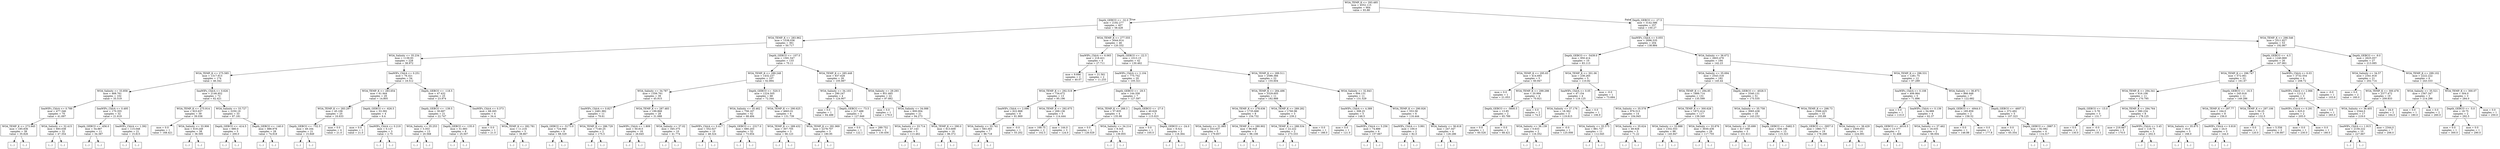 digraph Tree {
node [shape=box] ;
0 [label="WOA_TEMP_K <= 293.485\nmse = 4552.115\nsamples = 664\nvalue = 93.88"] ;
1 [label="Depth_GEBCO <= -32.0\nmse = 2182.277\nsamples = 407\nvalue = 58.428"] ;
0 -> 1 [labeldistance=2.5, labelangle=45, headlabel="True"] ;
2 [label="WOA_TEMP_K <= 283.962\nmse = 1538.036\nsamples = 361\nvalue = 50.717"] ;
1 -> 2 ;
3 [label="WOA_Salinity <= 35.234\nmse = 1139.93\nsamples = 228\nvalue = 38.972"] ;
2 -> 3 ;
4 [label="WOA_TEMP_K <= 275.585\nmse = 1317.913\nsamples = 174\nvalue = 46.342"] ;
3 -> 4 ;
5 [label="WOA_Salinity <= 33.858\nmse = 468.761\nsamples = 102\nvalue = 35.519"] ;
4 -> 5 ;
6 [label="SeaWIFs_ChlrA <= 0.789\nmse = 477.346\nsamples = 70\nvalue = 41.697"] ;
5 -> 6 ;
7 [label="WOA_TEMP_K <= 273.945\nmse = 185.836\nsamples = 38\nvalue = 35.826"] ;
6 -> 7 ;
8 [label="(...)"] ;
7 -> 8 ;
49 [label="(...)"] ;
7 -> 49 ;
62 [label="WOA_Salinity <= 32.415\nmse = 693.038\nsamples = 32\nvalue = 47.354"] ;
6 -> 62 ;
63 [label="(...)"] ;
62 -> 63 ;
64 [label="(...)"] ;
62 -> 64 ;
89 [label="SeaWIFs_ChlrA <= 0.495\nmse = 170.355\nsamples = 32\nvalue = 21.619"] ;
5 -> 89 ;
90 [label="Depth_GEBCO <= -456.0\nmse = 54.887\nsamples = 11\nvalue = 34.387"] ;
89 -> 90 ;
91 [label="(...)"] ;
90 -> 91 ;
110 [label="(...)"] ;
90 -> 110 ;
111 [label="SeaWIFs_ChlrA <= 1.392\nmse = 115.048\nsamples = 21\nvalue = 15.815"] ;
89 -> 111 ;
112 [label="(...)"] ;
111 -> 112 ;
143 [label="(...)"] ;
111 -> 143 ;
148 [label="SeaWIFs_ChlrA <= 0.626\nmse = 2146.952\nsamples = 72\nvalue = 62.421"] ;
4 -> 148 ;
149 [label="WOA_TEMP_K <= 275.914\nmse = 923.637\nsamples = 39\nvalue = 39.036"] ;
148 -> 149 ;
150 [label="mse = 0.0\nsamples = 1\nvalue = 168.421"] ;
149 -> 150 ;
151 [label="WOA_Salinity <= 33.906\nmse = 619.249\nsamples = 38\nvalue = 36.595"] ;
149 -> 151 ;
152 [label="(...)"] ;
151 -> 152 ;
179 [label="(...)"] ;
151 -> 179 ;
224 [label="WOA_Salinity <= 33.727\nmse = 2250.19\nsamples = 33\nvalue = 87.181"] ;
148 -> 224 ;
225 [label="Depth_GEBCO <= -414.5\nmse = 680.0\nsamples = 5\nvalue = 200.0"] ;
224 -> 225 ;
226 [label="(...)"] ;
225 -> 226 ;
227 [label="(...)"] ;
225 -> 227 ;
230 [label="Depth_GEBCO <= -140.0\nmse = 886.978\nsamples = 28\nvalue = 74.918"] ;
224 -> 230 ;
231 [label="(...)"] ;
230 -> 231 ;
242 [label="(...)"] ;
230 -> 242 ;
271 [label="SeaWIFs_ChlrA <= 0.251\nmse = 76.321\nsamples = 54\nvalue = 18.512"] ;
3 -> 271 ;
272 [label="WOA_TEMP_K <= 283.654\nmse = 61.944\nsamples = 29\nvalue = 14.805"] ;
271 -> 272 ;
273 [label="WOA_TEMP_K <= 283.297\nmse = 45.106\nsamples = 25\nvalue = 16.633"] ;
272 -> 273 ;
274 [label="Depth_GEBCO <= -752.5\nmse = 49.164\nsamples = 21\nvalue = 15.849"] ;
273 -> 274 ;
275 [label="(...)"] ;
274 -> 275 ;
278 [label="(...)"] ;
274 -> 278 ;
283 [label="mse = 0.0\nsamples = 4\nvalue = 21.0"] ;
273 -> 283 ;
284 [label="Depth_GEBCO <= -626.5\nmse = 53.392\nsamples = 4\nvalue = 6.4"] ;
272 -> 284 ;
285 [label="mse = 0.0\nsamples = 1\nvalue = 21.0"] ;
284 -> 285 ;
286 [label="SeaWIFs_ChlrA <= 0.219\nmse = 0.127\nsamples = 3\nvalue = 2.75"] ;
284 -> 286 ;
287 [label="(...)"] ;
286 -> 287 ;
288 [label="(...)"] ;
286 -> 288 ;
291 [label="Depth_GEBCO <= -118.5\nmse = 47.432\nsamples = 25\nvalue = 23.974"] ;
271 -> 291 ;
292 [label="Depth_GEBCO <= -139.5\nmse = 30.687\nsamples = 21\nvalue = 22.747"] ;
291 -> 292 ;
293 [label="WOA_Salinity <= 35.253\nmse = 3.353\nsamples = 13\nvalue = 20.568"] ;
292 -> 293 ;
294 [label="(...)"] ;
293 -> 294 ;
295 [label="(...)"] ;
293 -> 295 ;
296 [label="Depth_GEBCO <= -135.0\nmse = 51.683\nsamples = 8\nvalue = 25.507"] ;
292 -> 296 ;
297 [label="(...)"] ;
296 -> 297 ;
298 [label="(...)"] ;
296 -> 298 ;
305 [label="SeaWIFs_ChlrA <= 0.373\nmse = 68.265\nsamples = 4\nvalue = 34.4"] ;
291 -> 305 ;
306 [label="mse = 0.0\nsamples = 1\nvalue = 21.0"] ;
305 -> 306 ;
307 [label="WOA_TEMP_K <= 282.781\nmse = 11.216\nsamples = 3\nvalue = 38.867"] ;
305 -> 307 ;
308 [label="(...)"] ;
307 -> 308 ;
311 [label="(...)"] ;
307 -> 311 ;
312 [label="Depth_GEBCO <= -107.0\nmse = 1591.547\nsamples = 133\nvalue = 70.11"] ;
2 -> 312 ;
313 [label="WOA_TEMP_K <= 289.248\nmse = 1432.237\nsamples = 107\nvalue = 62.894"] ;
312 -> 313 ;
314 [label="WOA_Salinity <= 34.787\nmse = 1356.761\nsamples = 39\nvalue = 45.915"] ;
313 -> 314 ;
315 [label="SeaWIFs_ChlrA <= 0.827\nmse = 2481.982\nsamples = 11\nvalue = 79.61"] ;
314 -> 315 ;
316 [label="Depth_GEBCO <= -5173.0\nmse = 724.946\nsamples = 9\nvalue = 68.329"] ;
315 -> 316 ;
317 [label="(...)"] ;
316 -> 317 ;
324 [label="(...)"] ;
316 -> 324 ;
333 [label="WOA_TEMP_K <= 286.729\nmse = 7140.25\nsamples = 2\nvalue = 175.5"] ;
315 -> 333 ;
334 [label="(...)"] ;
333 -> 334 ;
335 [label="(...)"] ;
333 -> 335 ;
336 [label="WOA_TEMP_K <= 287.483\nmse = 199.868\nsamples = 28\nvalue = 31.688"] ;
314 -> 336 ;
337 [label="SeaWIFs_ChlrA <= 1.809\nmse = 50.813\nsamples = 18\nvalue = 26.645"] ;
336 -> 337 ;
338 [label="(...)"] ;
337 -> 338 ;
353 [label="(...)"] ;
337 -> 353 ;
358 [label="WOA_Salinity <= 37.02\nmse = 345.375\nsamples = 10\nvalue = 41.774"] ;
336 -> 358 ;
359 [label="(...)"] ;
358 -> 359 ;
376 [label="(...)"] ;
358 -> 376 ;
377 [label="Depth_GEBCO <= -520.5\nmse = 1224.505\nsamples = 68\nvalue = 72.344"] ;
313 -> 377 ;
378 [label="WOA_Salinity <= 35.462\nmse = 758.167\nsamples = 62\nvalue = 68.494"] ;
377 -> 378 ;
379 [label="SeaWIFs_ChlrA <= 0.417\nmse = 552.027\nsamples = 10\nvalue = 48.324"] ;
378 -> 379 ;
380 [label="(...)"] ;
379 -> 380 ;
391 [label="(...)"] ;
379 -> 391 ;
396 [label="Depth_GEBCO <= -2317.0\nmse = 680.203\nsamples = 52\nvalue = 73.654"] ;
378 -> 396 ;
397 [label="(...)"] ;
396 -> 397 ;
482 [label="(...)"] ;
396 -> 482 ;
483 [label="WOA_TEMP_K <= 290.625\nmse = 4663.01\nsamples = 6\nvalue = 131.739"] ;
377 -> 483 ;
484 [label="WOA_TEMP_K <= 289.432\nmse = 307.705\nsamples = 3\nvalue = 66.123"] ;
483 -> 484 ;
485 [label="(...)"] ;
484 -> 485 ;
486 [label="(...)"] ;
484 -> 486 ;
489 [label="WOA_TEMP_K <= 291.969\nmse = 2278.707\nsamples = 3\nvalue = 180.95"] ;
483 -> 489 ;
490 [label="(...)"] ;
489 -> 490 ;
491 [label="(...)"] ;
489 -> 491 ;
494 [label="WOA_TEMP_K <= 285.448\nmse = 837.628\nsamples = 26\nvalue = 105.987"] ;
312 -> 494 ;
495 [label="WOA_Salinity <= 34.103\nmse = 290.247\nsamples = 4\nvalue = 124.907"] ;
494 -> 495 ;
496 [label="mse = 0.0\nsamples = 1\nvalue = 94.488"] ;
495 -> 496 ;
497 [label="Depth_GEBCO <= -73.5\nmse = 217.488\nsamples = 3\nvalue = 127.949"] ;
495 -> 497 ;
498 [label="mse = 0.0\nsamples = 1\nvalue = 122.1"] ;
497 -> 498 ;
499 [label="mse = 289.752\nsamples = 2\nvalue = 130.456"] ;
497 -> 499 ;
500 [label="WOA_Salinity <= 29.293\nmse = 851.665\nsamples = 22\nvalue = 97.662"] ;
494 -> 500 ;
501 [label="mse = 0.0\nsamples = 1\nvalue = 179.0"] ;
500 -> 501 ;
502 [label="WOA_Salinity <= 34.088\nmse = 600.004\nsamples = 21\nvalue = 94.273"] ;
500 -> 502 ;
503 [label="WOA_Salinity <= 33.714\nmse = 47.143\nsamples = 5\nvalue = 113.462"] ;
502 -> 503 ;
504 [label="(...)"] ;
503 -> 504 ;
505 [label="(...)"] ;
503 -> 505 ;
512 [label="WOA_TEMP_K <= 290.0\nmse = 613.609\nsamples = 16\nvalue = 86.372"] ;
502 -> 512 ;
513 [label="(...)"] ;
512 -> 513 ;
534 [label="(...)"] ;
512 -> 534 ;
539 [label="WOA_TEMP_K <= 277.555\nmse = 3044.914\nsamples = 46\nvalue = 120.332"] ;
1 -> 539 ;
540 [label="SeaWIFs_ChlrA <= 6.065\nmse = 218.421\nsamples = 4\nvalue = 27.711"] ;
539 -> 540 ;
541 [label="mse = 9.696\nsamples = 2\nvalue = 40.07"] ;
540 -> 541 ;
542 [label="mse = 21.561\nsamples = 2\nvalue = 11.233"] ;
540 -> 542 ;
543 [label="Depth_GEBCO <= -22.5\nmse = 2313.15\nsamples = 42\nvalue = 130.462"] ;
539 -> 543 ;
544 [label="SeaWIFs_ChlrA <= 2.104\nmse = 775.752\nsamples = 20\nvalue = 105.321"] ;
543 -> 544 ;
545 [label="WOA_TEMP_K <= 292.519\nmse = 734.672\nsamples = 13\nvalue = 95.196"] ;
544 -> 545 ;
546 [label="SeaWIFs_ChlrA <= 2.096\nmse = 622.868\nsamples = 8\nvalue = 81.869"] ;
545 -> 546 ;
547 [label="WOA_Salinity <= 33.741\nmse = 583.303\nsamples = 7\nvalue = 86.718"] ;
546 -> 547 ;
548 [label="(...)"] ;
547 -> 548 ;
551 [label="(...)"] ;
547 -> 551 ;
556 [label="mse = -0.0\nsamples = 1\nvalue = 55.202"] ;
546 -> 556 ;
557 [label="WOA_TEMP_K <= 292.675\nmse = 269.136\nsamples = 5\nvalue = 114.444"] ;
545 -> 557 ;
558 [label="mse = 168.75\nsamples = 2\nvalue = 102.5"] ;
557 -> 558 ;
559 [label="mse = 144.0\nsamples = 3\nvalue = 124.0"] ;
557 -> 559 ;
560 [label="Depth_GEBCO <= -29.5\nmse = 144.358\nsamples = 7\nvalue = 127.597"] ;
544 -> 560 ;
561 [label="WOA_TEMP_K <= 288.3\nmse = 37.835\nsamples = 4\nvalue = 135.98"] ;
560 -> 561 ;
562 [label="mse = 0.0\nsamples = 1\nvalue = 128.029"] ;
561 -> 562 ;
563 [label="WOA_Salinity <= 34.214\nmse = 9.345\nsamples = 3\nvalue = 139.955"] ;
561 -> 563 ;
564 [label="(...)"] ;
563 -> 564 ;
567 [label="(...)"] ;
563 -> 567 ;
568 [label="Depth_GEBCO <= -27.0\nmse = 40.626\nsamples = 3\nvalue = 115.023"] ;
560 -> 568 ;
569 [label="mse = 0.0\nsamples = 1\nvalue = 105.0"] ;
568 -> 569 ;
570 [label="Depth_GEBCO <= -24.0\nmse = 9.521\nsamples = 2\nvalue = 118.364"] ;
568 -> 570 ;
571 [label="(...)"] ;
570 -> 571 ;
572 [label="(...)"] ;
570 -> 572 ;
573 [label="WOA_TEMP_K <= 289.511\nmse = 2586.366\nsamples = 22\nvalue = 155.604"] ;
543 -> 573 ;
574 [label="WOA_TEMP_K <= 284.496\nmse = 3329.605\nsamples = 11\nvalue = 182.888"] ;
573 -> 574 ;
575 [label="WOA_TEMP_K <= 278.636\nmse = 1735.668\nsamples = 8\nvalue = 154.732"] ;
574 -> 575 ;
576 [label="WOA_Salinity <= 31.885\nmse = 333.837\nsamples = 5\nvalue = 179.857"] ;
575 -> 576 ;
577 [label="(...)"] ;
576 -> 577 ;
582 [label="(...)"] ;
576 -> 582 ;
585 [label="WOA_TEMP_K <= 280.902\nmse = 96.848\nsamples = 3\nvalue = 96.108"] ;
575 -> 585 ;
586 [label="(...)"] ;
585 -> 586 ;
589 [label="(...)"] ;
585 -> 589 ;
590 [label="WOA_TEMP_K <= 289.282\nmse = 1760.96\nsamples = 3\nvalue = 239.2"] ;
574 -> 590 ;
591 [label="WOA_TEMP_K <= 288.534\nmse = 22.222\nsamples = 2\nvalue = 273.333"] ;
590 -> 591 ;
592 [label="(...)"] ;
591 -> 592 ;
593 [label="(...)"] ;
591 -> 593 ;
594 [label="mse = 0.0\nsamples = 1\nvalue = 188.0"] ;
590 -> 594 ;
595 [label="WOA_Salinity <= 32.843\nmse = 694.131\nsamples = 11\nvalue = 131.529"] ;
573 -> 595 ;
596 [label="SeaWIFs_ChlrA <= 4.389\nmse = 308.25\nsamples = 5\nvalue = 148.5"] ;
595 -> 596 ;
597 [label="mse = 0.0\nsamples = 1\nvalue = 121.0"] ;
596 -> 597 ;
598 [label="SeaWIFs_ChlrA <= 5.256\nmse = 74.889\nsamples = 4\nvalue = 157.667"] ;
596 -> 598 ;
599 [label="(...)"] ;
598 -> 599 ;
600 [label="(...)"] ;
598 -> 600 ;
603 [label="WOA_TEMP_K <= 290.926\nmse = 553.58\nsamples = 6\nvalue = 116.444"] ;
595 -> 603 ;
604 [label="SeaWIFs_ChlrA <= 3.991\nmse = 100.0\nsamples = 2\nvalue = 82.0"] ;
603 -> 604 ;
605 [label="(...)"] ;
604 -> 605 ;
606 [label="(...)"] ;
604 -> 606 ;
607 [label="WOA_Salinity <= 36.618\nmse = 247.347\nsamples = 4\nvalue = 126.286"] ;
603 -> 607 ;
608 [label="(...)"] ;
607 -> 608 ;
613 [label="(...)"] ;
607 -> 613 ;
614 [label="Depth_GEBCO <= -27.5\nmse = 3142.586\nsamples = 257\nvalue = 150.27"] ;
0 -> 614 [labeldistance=2.5, labelangle=-45, headlabel="False"] ;
615 [label="SeaWIFs_ChlrA <= 0.055\nmse = 2696.535\nsamples = 204\nvalue = 138.884"] ;
614 -> 615 ;
616 [label="Depth_GEBCO <= -5439.0\nmse = 950.414\nsamples = 10\nvalue = 83.113"] ;
615 -> 616 ;
617 [label="WOA_TEMP_K <= 295.65\nmse = 414.693\nsamples = 5\nvalue = 60.947"] ;
616 -> 617 ;
618 [label="mse = 0.0\nsamples = 1\nvalue = 21.053"] ;
617 -> 618 ;
619 [label="WOA_TEMP_K <= 299.298\nmse = 20.994\nsamples = 4\nvalue = 70.921"] ;
617 -> 619 ;
620 [label="Depth_GEBCO <= -5600.5\nmse = 13.85\nsamples = 2\nvalue = 65.789"] ;
619 -> 620 ;
621 [label="mse = 0.0\nsamples = 1\nvalue = 60.526"] ;
620 -> 621 ;
622 [label="mse = 0.0\nsamples = 1\nvalue = 68.421"] ;
620 -> 622 ;
623 [label="mse = 0.0\nsamples = 2\nvalue = 74.0"] ;
619 -> 623 ;
624 [label="WOA_TEMP_K <= 301.06\nmse = 238.265\nsamples = 5\nvalue = 110.82"] ;
616 -> 624 ;
625 [label="SeaWIFs_ChlrA <= 0.05\nmse = 47.154\nsamples = 4\nvalue = 116.125"] ;
624 -> 625 ;
626 [label="WOA_Salinity <= 37.176\nmse = 18.362\nsamples = 3\nvalue = 119.815"] ;
625 -> 626 ;
627 [label="WOA_Salinity <= 36.139\nmse = 0.633\nsamples = 2\nvalue = 116.352"] ;
626 -> 627 ;
628 [label="(...)"] ;
627 -> 628 ;
629 [label="(...)"] ;
627 -> 629 ;
630 [label="mse = -0.0\nsamples = 1\nvalue = 125.008"] ;
626 -> 630 ;
631 [label="mse = 0.0\nsamples = 1\nvalue = 106.9"] ;
625 -> 631 ;
632 [label="mse = -0.0\nsamples = 1\nvalue = 73.684"] ;
624 -> 632 ;
633 [label="WOA_Salinity <= 36.672\nmse = 2603.479\nsamples = 194\nvalue = 142.23"] ;
615 -> 633 ;
634 [label="WOA_Salinity <= 35.694\nmse = 2543.318\nsamples = 182\nvalue = 145.44"] ;
633 -> 634 ;
635 [label="WOA_TEMP_K <= 294.85\nmse = 1889.714\nsamples = 131\nvalue = 135.599"] ;
634 -> 635 ;
636 [label="WOA_Salinity <= 35.578\nmse = 976.513\nsamples = 14\nvalue = 104.945"] ;
635 -> 636 ;
637 [label="WOA_Salinity <= 35.575\nmse = 881.727\nsamples = 11\nvalue = 112.045"] ;
636 -> 637 ;
638 [label="(...)"] ;
637 -> 638 ;
653 [label="(...)"] ;
637 -> 653 ;
656 [label="WOA_Salinity <= 35.624\nmse = 49.928\nsamples = 3\nvalue = 71.22"] ;
636 -> 656 ;
657 [label="(...)"] ;
656 -> 657 ;
660 [label="(...)"] ;
656 -> 660 ;
661 [label="WOA_TEMP_K <= 300.628\nmse = 1872.414\nsamples = 117\nvalue = 139.349"] ;
635 -> 661 ;
662 [label="WOA_Salinity <= 33.888\nmse = 1332.553\nsamples = 88\nvalue = 145.947"] ;
661 -> 662 ;
663 [label="(...)"] ;
662 -> 663 ;
718 [label="(...)"] ;
662 -> 718 ;
803 [label="WOA_Salinity <= 33.876\nmse = 3030.436\nsamples = 29\nvalue = 117.755"] ;
661 -> 803 ;
804 [label="(...)"] ;
803 -> 804 ;
815 [label="(...)"] ;
803 -> 815 ;
860 [label="Depth_GEBCO <= -4028.5\nmse = 3340.131\nsamples = 51\nvalue = 175.535"] ;
634 -> 860 ;
861 [label="WOA_Salinity <= 35.758\nmse = 3065.438\nsamples = 18\nvalue = 143.232"] ;
860 -> 861 ;
862 [label="WOA_Salinity <= 35.699\nmse = 417.569\nsamples = 3\nvalue = 231.611"] ;
861 -> 862 ;
863 [label="(...)"] ;
862 -> 863 ;
864 [label="(...)"] ;
862 -> 864 ;
867 [label="Depth_GEBCO <= -5482.5\nmse = 656.108\nsamples = 15\nvalue = 115.323"] ;
861 -> 867 ;
868 [label="(...)"] ;
867 -> 868 ;
869 [label="(...)"] ;
867 -> 869 ;
896 [label="WOA_TEMP_K <= 298.73\nmse = 2566.425\nsamples = 33\nvalue = 193.89"] ;
860 -> 896 ;
897 [label="Depth_GEBCO <= -3957.0\nmse = 1983.717\nsamples = 19\nvalue = 178.268"] ;
896 -> 897 ;
898 [label="(...)"] ;
897 -> 898 ;
899 [label="(...)"] ;
897 -> 899 ;
920 [label="WOA_Salinity <= 36.429\nmse = 2309.053\nsamples = 14\nvalue = 224.091"] ;
896 -> 920 ;
921 [label="(...)"] ;
920 -> 921 ;
932 [label="(...)"] ;
920 -> 932 ;
935 [label="WOA_TEMP_K <= 296.531\nmse = 1281.75\nsamples = 12\nvalue = 97.289"] ;
633 -> 935 ;
936 [label="SeaWIFs_ChlrA <= 0.108\nmse = 406.964\nsamples = 5\nvalue = 71.896"] ;
935 -> 936 ;
937 [label="mse = 0.0\nsamples = 1\nvalue = 110.0"] ;
936 -> 937 ;
938 [label="SeaWIFs_ChlrA <= 0.139\nmse = 54.989\nsamples = 4\nvalue = 62.37"] ;
936 -> 938 ;
939 [label="Depth_GEBCO <= -4016.5\nmse = 13.377\nsamples = 2\nvalue = 51.468"] ;
938 -> 939 ;
940 [label="(...)"] ;
939 -> 940 ;
941 [label="(...)"] ;
939 -> 941 ;
942 [label="WOA_Salinity <= 37.462\nmse = 16.035\nsamples = 2\nvalue = 66.004"] ;
938 -> 942 ;
943 [label="(...)"] ;
942 -> 943 ;
944 [label="(...)"] ;
942 -> 944 ;
945 [label="WOA_Salinity <= 36.873\nmse = 866.948\nsamples = 7\nvalue = 122.682"] ;
935 -> 945 ;
946 [label="Depth_GEBCO <= -4944.0\nmse = 185.859\nsamples = 2\nvalue = 158.52"] ;
945 -> 946 ;
947 [label="mse = 0.0\nsamples = 1\nvalue = 148.88"] ;
946 -> 947 ;
948 [label="mse = 0.0\nsamples = 1\nvalue = 177.8"] ;
946 -> 948 ;
949 [label="Depth_GEBCO <= -4607.5\nmse = 372.492\nsamples = 5\nvalue = 107.323"] ;
945 -> 949 ;
950 [label="mse = 0.0\nsamples = 1\nvalue = 65.354"] ;
949 -> 950 ;
951 [label="Depth_GEBCO <= -3987.5\nmse = 92.082\nsamples = 4\nvalue = 114.317"] ;
949 -> 951 ;
952 [label="(...)"] ;
951 -> 952 ;
955 [label="(...)"] ;
951 -> 955 ;
958 [label="WOA_TEMP_K <= 298.546\nmse = 2511.827\nsamples = 53\nvalue = 192.867"] ;
614 -> 958 ;
959 [label="Depth_GEBCO <= -4.5\nmse = 1240.869\nsamples = 26\nvalue = 167.861"] ;
958 -> 959 ;
960 [label="WOA_TEMP_K <= 296.747\nmse = 572.061\nsamples = 22\nvalue = 161.67"] ;
959 -> 960 ;
961 [label="WOA_TEMP_K <= 294.341\nmse = 616.106\nsamples = 11\nvalue = 170.795"] ;
960 -> 961 ;
962 [label="Depth_GEBCO <= -15.0\nmse = 5.78\nsamples = 3\nvalue = 131.7"] ;
961 -> 962 ;
963 [label="mse = 0.0\nsamples = 2\nvalue = 130.0"] ;
962 -> 963 ;
964 [label="mse = -0.0\nsamples = 1\nvalue = 135.1"] ;
962 -> 964 ;
965 [label="WOA_TEMP_K <= 294.764\nmse = 390.234\nsamples = 8\nvalue = 178.125"] ;
961 -> 965 ;
966 [label="mse = 216.667\nsamples = 5\nvalue = 170.0"] ;
965 -> 966 ;
967 [label="SeaWIFs_ChlrA <= 3.45\nmse = 118.75\nsamples = 3\nvalue = 202.5"] ;
965 -> 967 ;
968 [label="(...)"] ;
967 -> 968 ;
969 [label="(...)"] ;
967 -> 969 ;
970 [label="Depth_GEBCO <= -16.5\nmse = 245.918\nsamples = 11\nvalue = 149.286"] ;
960 -> 970 ;
971 [label="WOA_TEMP_K <= 297.77\nmse = 164.0\nsamples = 8\nvalue = 156.0"] ;
970 -> 971 ;
972 [label="WOA_Salinity <= 35.875\nmse = 16.0\nsamples = 5\nvalue = 168.0"] ;
971 -> 972 ;
973 [label="(...)"] ;
972 -> 973 ;
974 [label="(...)"] ;
972 -> 974 ;
975 [label="SeaWIFs_ChlrA <= 0.818\nmse = 24.0\nsamples = 3\nvalue = 144.0"] ;
971 -> 975 ;
976 [label="(...)"] ;
975 -> 976 ;
977 [label="(...)"] ;
975 -> 977 ;
978 [label="WOA_TEMP_K <= 297.106\nmse = 56.25\nsamples = 3\nvalue = 132.5"] ;
970 -> 978 ;
979 [label="mse = 0.0\nsamples = 1\nvalue = 120.0"] ;
978 -> 979 ;
980 [label="mse = 5.556\nsamples = 2\nvalue = 136.667"] ;
978 -> 980 ;
981 [label="SeaWIFs_ChlrA <= 6.03\nmse = 3732.554\nsamples = 4\nvalue = 208.72"] ;
959 -> 981 ;
982 [label="SeaWIFs_ChlrA <= 2.066\nmse = 1212.5\nsamples = 3\nvalue = 235.0"] ;
981 -> 982 ;
983 [label="SeaWIFs_ChlrA <= 0.291\nmse = 625.0\nsamples = 2\nvalue = 205.0"] ;
982 -> 983 ;
984 [label="mse = 0.0\nsamples = 1\nvalue = 230.0"] ;
983 -> 984 ;
985 [label="mse = 0.0\nsamples = 1\nvalue = 180.0"] ;
983 -> 985 ;
986 [label="mse = 0.0\nsamples = 1\nvalue = 265.0"] ;
982 -> 986 ;
987 [label="mse = -0.0\nsamples = 1\nvalue = 103.6"] ;
981 -> 987 ;
988 [label="Depth_GEBCO <= -9.0\nmse = 2625.057\nsamples = 27\nvalue = 213.085"] ;
958 -> 988 ;
989 [label="WOA_Salinity <= 34.57\nmse = 2341.918\nsamples = 21\nvalue = 202.714"] ;
988 -> 989 ;
990 [label="mse = 0.0\nsamples = 2\nvalue = 160.0"] ;
989 -> 990 ;
991 [label="WOA_TEMP_K <= 300.478\nmse = 2377.472\nsamples = 19\nvalue = 209.833"] ;
989 -> 991 ;
992 [label="WOA_Salinity <= 36.405\nmse = 2344.0\nsamples = 17\nvalue = 219.0"] ;
991 -> 992 ;
993 [label="SeaWIFs_ChlrA <= 1.915\nmse = 2156.222\nsamples = 10\nvalue = 227.667"] ;
992 -> 993 ;
994 [label="(...)"] ;
993 -> 994 ;
997 [label="(...)"] ;
993 -> 997 ;
998 [label="mse = 2344.0\nsamples = 7\nvalue = 206.0"] ;
992 -> 998 ;
999 [label="mse = 24.0\nsamples = 2\nvalue = 164.0"] ;
991 -> 999 ;
1000 [label="WOA_TEMP_K <= 299.102\nmse = 2222.222\nsamples = 6\nvalue = 243.333"] ;
988 -> 1000 ;
1001 [label="WOA_Salinity <= 35.521\nmse = 1567.347\nsamples = 3\nvalue = 214.286"] ;
1000 -> 1001 ;
1002 [label="mse = 0.0\nsamples = 1\nvalue = 180.0"] ;
1001 -> 1002 ;
1003 [label="mse = 0.0\nsamples = 2\nvalue = 260.0"] ;
1001 -> 1003 ;
1004 [label="WOA_TEMP_K <= 300.07\nmse = 304.0\nsamples = 3\nvalue = 284.0"] ;
1000 -> 1004 ;
1005 [label="Depth_GEBCO <= -5.0\nmse = 18.75\nsamples = 2\nvalue = 292.5"] ;
1004 -> 1005 ;
1006 [label="mse = 0.0\nsamples = 1\nvalue = 300.0"] ;
1005 -> 1006 ;
1007 [label="mse = 0.0\nsamples = 1\nvalue = 290.0"] ;
1005 -> 1007 ;
1008 [label="mse = 0.0\nsamples = 1\nvalue = 250.0"] ;
1004 -> 1008 ;
}